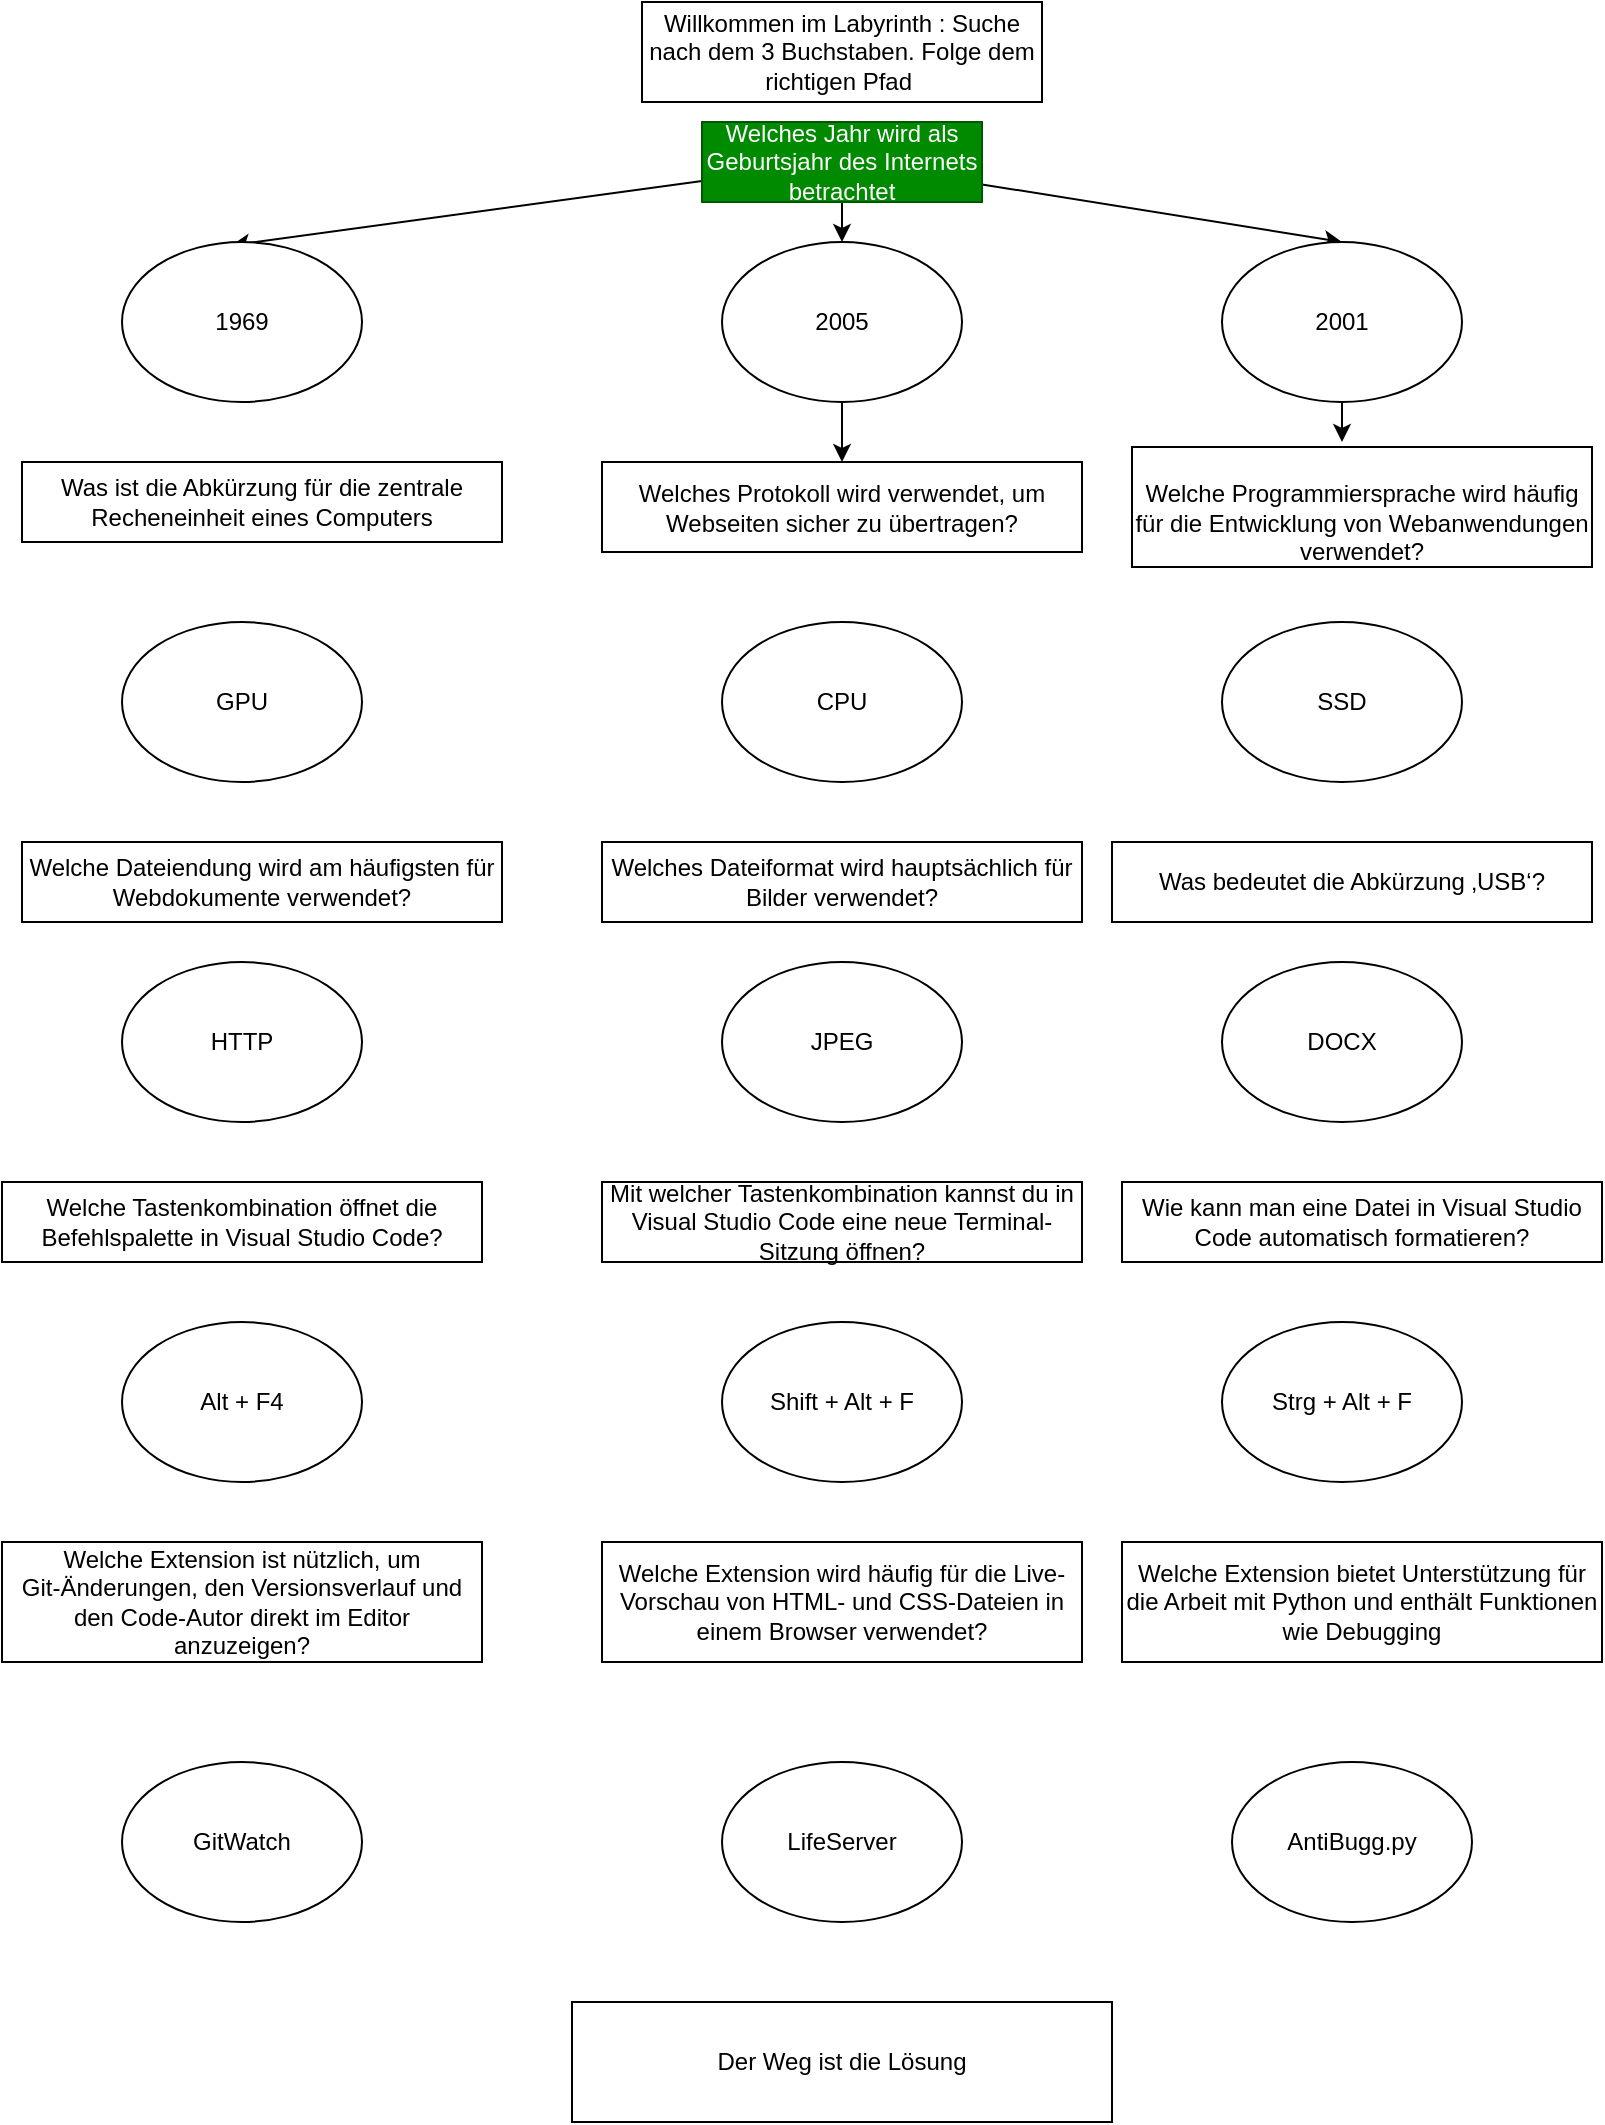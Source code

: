 <mxfile>
    <diagram id="ldcqs0lYL_E-GA7hrbPB" name="Page-1">
        <mxGraphModel dx="2026" dy="1139" grid="1" gridSize="10" guides="1" tooltips="1" connect="1" arrows="1" fold="1" page="1" pageScale="1" pageWidth="850" pageHeight="1100" math="0" shadow="0">
            <root>
                <mxCell id="0"/>
                <mxCell id="1" parent="0"/>
                <mxCell id="2" value="Willkommen im Labyrinth : Suche nach dem 3 Buchstaben. Folge dem richtigen Pfad&amp;nbsp;" style="rounded=0;whiteSpace=wrap;html=1;movable=0;resizable=0;rotatable=0;deletable=0;editable=0;connectable=0;" parent="1" vertex="1">
                    <mxGeometry x="350" width="200" height="50" as="geometry"/>
                </mxCell>
                <mxCell id="76" style="edgeStyle=none;html=1;entryX=0.457;entryY=0.02;entryDx=0;entryDy=0;entryPerimeter=0;" parent="1" source="9" target="60" edge="1">
                    <mxGeometry relative="1" as="geometry"/>
                </mxCell>
                <mxCell id="77" style="edgeStyle=none;html=1;entryX=0.5;entryY=0;entryDx=0;entryDy=0;" parent="1" source="9" target="62" edge="1">
                    <mxGeometry relative="1" as="geometry"/>
                </mxCell>
                <mxCell id="78" style="edgeStyle=none;html=1;entryX=0.5;entryY=0;entryDx=0;entryDy=0;" parent="1" source="9" target="63" edge="1">
                    <mxGeometry relative="1" as="geometry"/>
                </mxCell>
                <mxCell id="9" value="Welches Jahr wird als Geburtsjahr des Internets betrachtet" style="rounded=0;whiteSpace=wrap;html=1;movable=1;resizable=1;rotatable=1;deletable=1;editable=1;connectable=1;fillColor=#008a00;strokeColor=#005700;fontColor=#ffffff;" parent="1" vertex="1">
                    <mxGeometry x="380" y="60" width="140" height="40" as="geometry"/>
                </mxCell>
                <mxCell id="60" value="1969" style="ellipse;whiteSpace=wrap;html=1;" parent="1" vertex="1">
                    <mxGeometry x="90" y="120" width="120" height="80" as="geometry"/>
                </mxCell>
                <mxCell id="97" style="edgeStyle=none;html=1;" edge="1" parent="1" source="62">
                    <mxGeometry relative="1" as="geometry">
                        <mxPoint x="450" y="230" as="targetPoint"/>
                    </mxGeometry>
                </mxCell>
                <mxCell id="62" value="2005" style="ellipse;whiteSpace=wrap;html=1;" parent="1" vertex="1">
                    <mxGeometry x="390" y="120" width="120" height="80" as="geometry"/>
                </mxCell>
                <mxCell id="98" style="edgeStyle=none;html=1;" edge="1" parent="1" source="63">
                    <mxGeometry relative="1" as="geometry">
                        <mxPoint x="700" y="220" as="targetPoint"/>
                    </mxGeometry>
                </mxCell>
                <mxCell id="63" value="2001" style="ellipse;whiteSpace=wrap;html=1;" parent="1" vertex="1">
                    <mxGeometry x="640" y="120" width="120" height="80" as="geometry"/>
                </mxCell>
                <mxCell id="64" value="Was ist die Abkürzung für die zentrale Recheneinheit eines Computers" style="rounded=0;whiteSpace=wrap;html=1;strokeColor=#000000;movable=1;resizable=1;rotatable=1;deletable=1;editable=1;connectable=1;" parent="1" vertex="1">
                    <mxGeometry x="40" y="230" width="240" height="40" as="geometry"/>
                </mxCell>
                <mxCell id="65" value="SSD" style="ellipse;whiteSpace=wrap;html=1;" parent="1" vertex="1">
                    <mxGeometry x="640" y="310" width="120" height="80" as="geometry"/>
                </mxCell>
                <mxCell id="66" value="GPU" style="ellipse;whiteSpace=wrap;html=1;" parent="1" vertex="1">
                    <mxGeometry x="90" y="310" width="120" height="80" as="geometry"/>
                </mxCell>
                <mxCell id="67" value="CPU" style="ellipse;whiteSpace=wrap;html=1;" parent="1" vertex="1">
                    <mxGeometry x="390" y="310" width="120" height="80" as="geometry"/>
                </mxCell>
                <mxCell id="68" value="Welches Protokoll wird verwendet, um Webseiten sicher zu übertragen?" style="rounded=0;whiteSpace=wrap;html=1;strokeColor=#000000;movable=0;resizable=0;rotatable=0;deletable=0;editable=0;connectable=0;" parent="1" vertex="1">
                    <mxGeometry x="330" y="230" width="240" height="45" as="geometry"/>
                </mxCell>
                <mxCell id="69" value="JPEG" style="ellipse;whiteSpace=wrap;html=1;" parent="1" vertex="1">
                    <mxGeometry x="390" y="480" width="120" height="80" as="geometry"/>
                </mxCell>
                <mxCell id="70" value="HTTP" style="ellipse;whiteSpace=wrap;html=1;" parent="1" vertex="1">
                    <mxGeometry x="90" y="480" width="120" height="80" as="geometry"/>
                </mxCell>
                <mxCell id="71" value="DOCX" style="ellipse;whiteSpace=wrap;html=1;" parent="1" vertex="1">
                    <mxGeometry x="640" y="480" width="120" height="80" as="geometry"/>
                </mxCell>
                <mxCell id="72" value="&lt;br&gt;Welche Programmiersprache wird häufig für die Entwicklung von Webanwendungen verwendet?" style="rounded=0;whiteSpace=wrap;html=1;strokeColor=#000000;movable=0;resizable=0;rotatable=0;deletable=0;editable=0;connectable=0;" parent="1" vertex="1">
                    <mxGeometry x="595" y="222.5" width="230" height="60" as="geometry"/>
                </mxCell>
                <mxCell id="73" value="Alt + F4" style="ellipse;whiteSpace=wrap;html=1;" parent="1" vertex="1">
                    <mxGeometry x="90" y="660" width="120" height="80" as="geometry"/>
                </mxCell>
                <mxCell id="74" value="Shift + Alt + F" style="ellipse;whiteSpace=wrap;html=1;" parent="1" vertex="1">
                    <mxGeometry x="390" y="660" width="120" height="80" as="geometry"/>
                </mxCell>
                <mxCell id="75" value="Strg + Alt + F " style="ellipse;whiteSpace=wrap;html=1;" parent="1" vertex="1">
                    <mxGeometry x="640" y="660" width="120" height="80" as="geometry"/>
                </mxCell>
                <mxCell id="79" value="Was bedeutet die Abkürzung ‚USB‘?" style="rounded=0;whiteSpace=wrap;html=1;strokeColor=#000000;movable=0;resizable=0;rotatable=0;deletable=0;editable=0;connectable=0;" parent="1" vertex="1">
                    <mxGeometry x="585" y="420" width="240" height="40" as="geometry"/>
                </mxCell>
                <mxCell id="80" value="Welches Dateiformat wird hauptsächlich für Bilder verwendet?" style="rounded=0;whiteSpace=wrap;html=1;strokeColor=#000000;movable=0;resizable=0;rotatable=0;deletable=0;editable=0;connectable=0;" parent="1" vertex="1">
                    <mxGeometry x="330" y="420" width="240" height="40" as="geometry"/>
                </mxCell>
                <mxCell id="81" value="Welche Dateiendung wird am häufigsten für Webdokumente verwendet?" style="rounded=0;whiteSpace=wrap;html=1;strokeColor=#000000;movable=0;resizable=0;rotatable=0;deletable=0;editable=0;connectable=0;" parent="1" vertex="1">
                    <mxGeometry x="40" y="420" width="240" height="40" as="geometry"/>
                </mxCell>
                <mxCell id="86" value="Welche Tastenkombination öffnet die Befehlspalette in Visual Studio Code?" style="rounded=0;whiteSpace=wrap;html=1;strokeColor=#000000;movable=0;resizable=0;rotatable=0;deletable=0;editable=0;connectable=0;" vertex="1" parent="1">
                    <mxGeometry x="30" y="590" width="240" height="40" as="geometry"/>
                </mxCell>
                <mxCell id="87" value="Mit welcher Tastenkombination kannst du in Visual Studio Code eine neue Terminal-Sitzung öffnen?" style="rounded=0;whiteSpace=wrap;html=1;strokeColor=#000000;movable=0;resizable=0;rotatable=0;deletable=0;editable=0;connectable=0;" vertex="1" parent="1">
                    <mxGeometry x="330" y="590" width="240" height="40" as="geometry"/>
                </mxCell>
                <mxCell id="88" value="Wie kann man eine Datei in Visual Studio Code automatisch formatieren?" style="rounded=0;whiteSpace=wrap;html=1;strokeColor=#000000;movable=0;resizable=0;rotatable=0;deletable=0;editable=0;connectable=0;" vertex="1" parent="1">
                    <mxGeometry x="590" y="590" width="240" height="40" as="geometry"/>
                </mxCell>
                <mxCell id="89" value="Welche Extension ist nützlich, um Git-Änderungen, den Versionsverlauf und den Code-Autor direkt im Editor anzuzeigen?" style="rounded=0;whiteSpace=wrap;html=1;strokeColor=#000000;movable=0;resizable=0;rotatable=0;deletable=0;editable=0;connectable=0;" vertex="1" parent="1">
                    <mxGeometry x="30" y="770" width="240" height="60" as="geometry"/>
                </mxCell>
                <mxCell id="90" value="Welche Extension wird häufig für die Live-Vorschau von HTML- und CSS-Dateien in einem Browser verwendet?" style="rounded=0;whiteSpace=wrap;html=1;strokeColor=#000000;movable=0;resizable=0;rotatable=0;deletable=0;editable=0;connectable=0;" vertex="1" parent="1">
                    <mxGeometry x="330" y="770" width="240" height="60" as="geometry"/>
                </mxCell>
                <mxCell id="91" value="Welche Extension bietet Unterstützung für die Arbeit mit Python und enthält Funktionen wie Debugging" style="rounded=0;whiteSpace=wrap;html=1;strokeColor=#000000;movable=0;resizable=0;rotatable=0;deletable=0;editable=0;connectable=0;" vertex="1" parent="1">
                    <mxGeometry x="590" y="770" width="240" height="60" as="geometry"/>
                </mxCell>
                <mxCell id="92" value="LifeServer" style="ellipse;whiteSpace=wrap;html=1;" vertex="1" parent="1">
                    <mxGeometry x="390" y="880" width="120" height="80" as="geometry"/>
                </mxCell>
                <mxCell id="93" value="GitWatch" style="ellipse;whiteSpace=wrap;html=1;" vertex="1" parent="1">
                    <mxGeometry x="90" y="880" width="120" height="80" as="geometry"/>
                </mxCell>
                <mxCell id="94" value="AntiBugg.py" style="ellipse;whiteSpace=wrap;html=1;" vertex="1" parent="1">
                    <mxGeometry x="645" y="880" width="120" height="80" as="geometry"/>
                </mxCell>
                <mxCell id="107" value="Der Weg ist die Lösung" style="rounded=0;whiteSpace=wrap;html=1;" vertex="1" parent="1">
                    <mxGeometry x="315" y="1000" width="270" height="60" as="geometry"/>
                </mxCell>
            </root>
        </mxGraphModel>
    </diagram>
</mxfile>